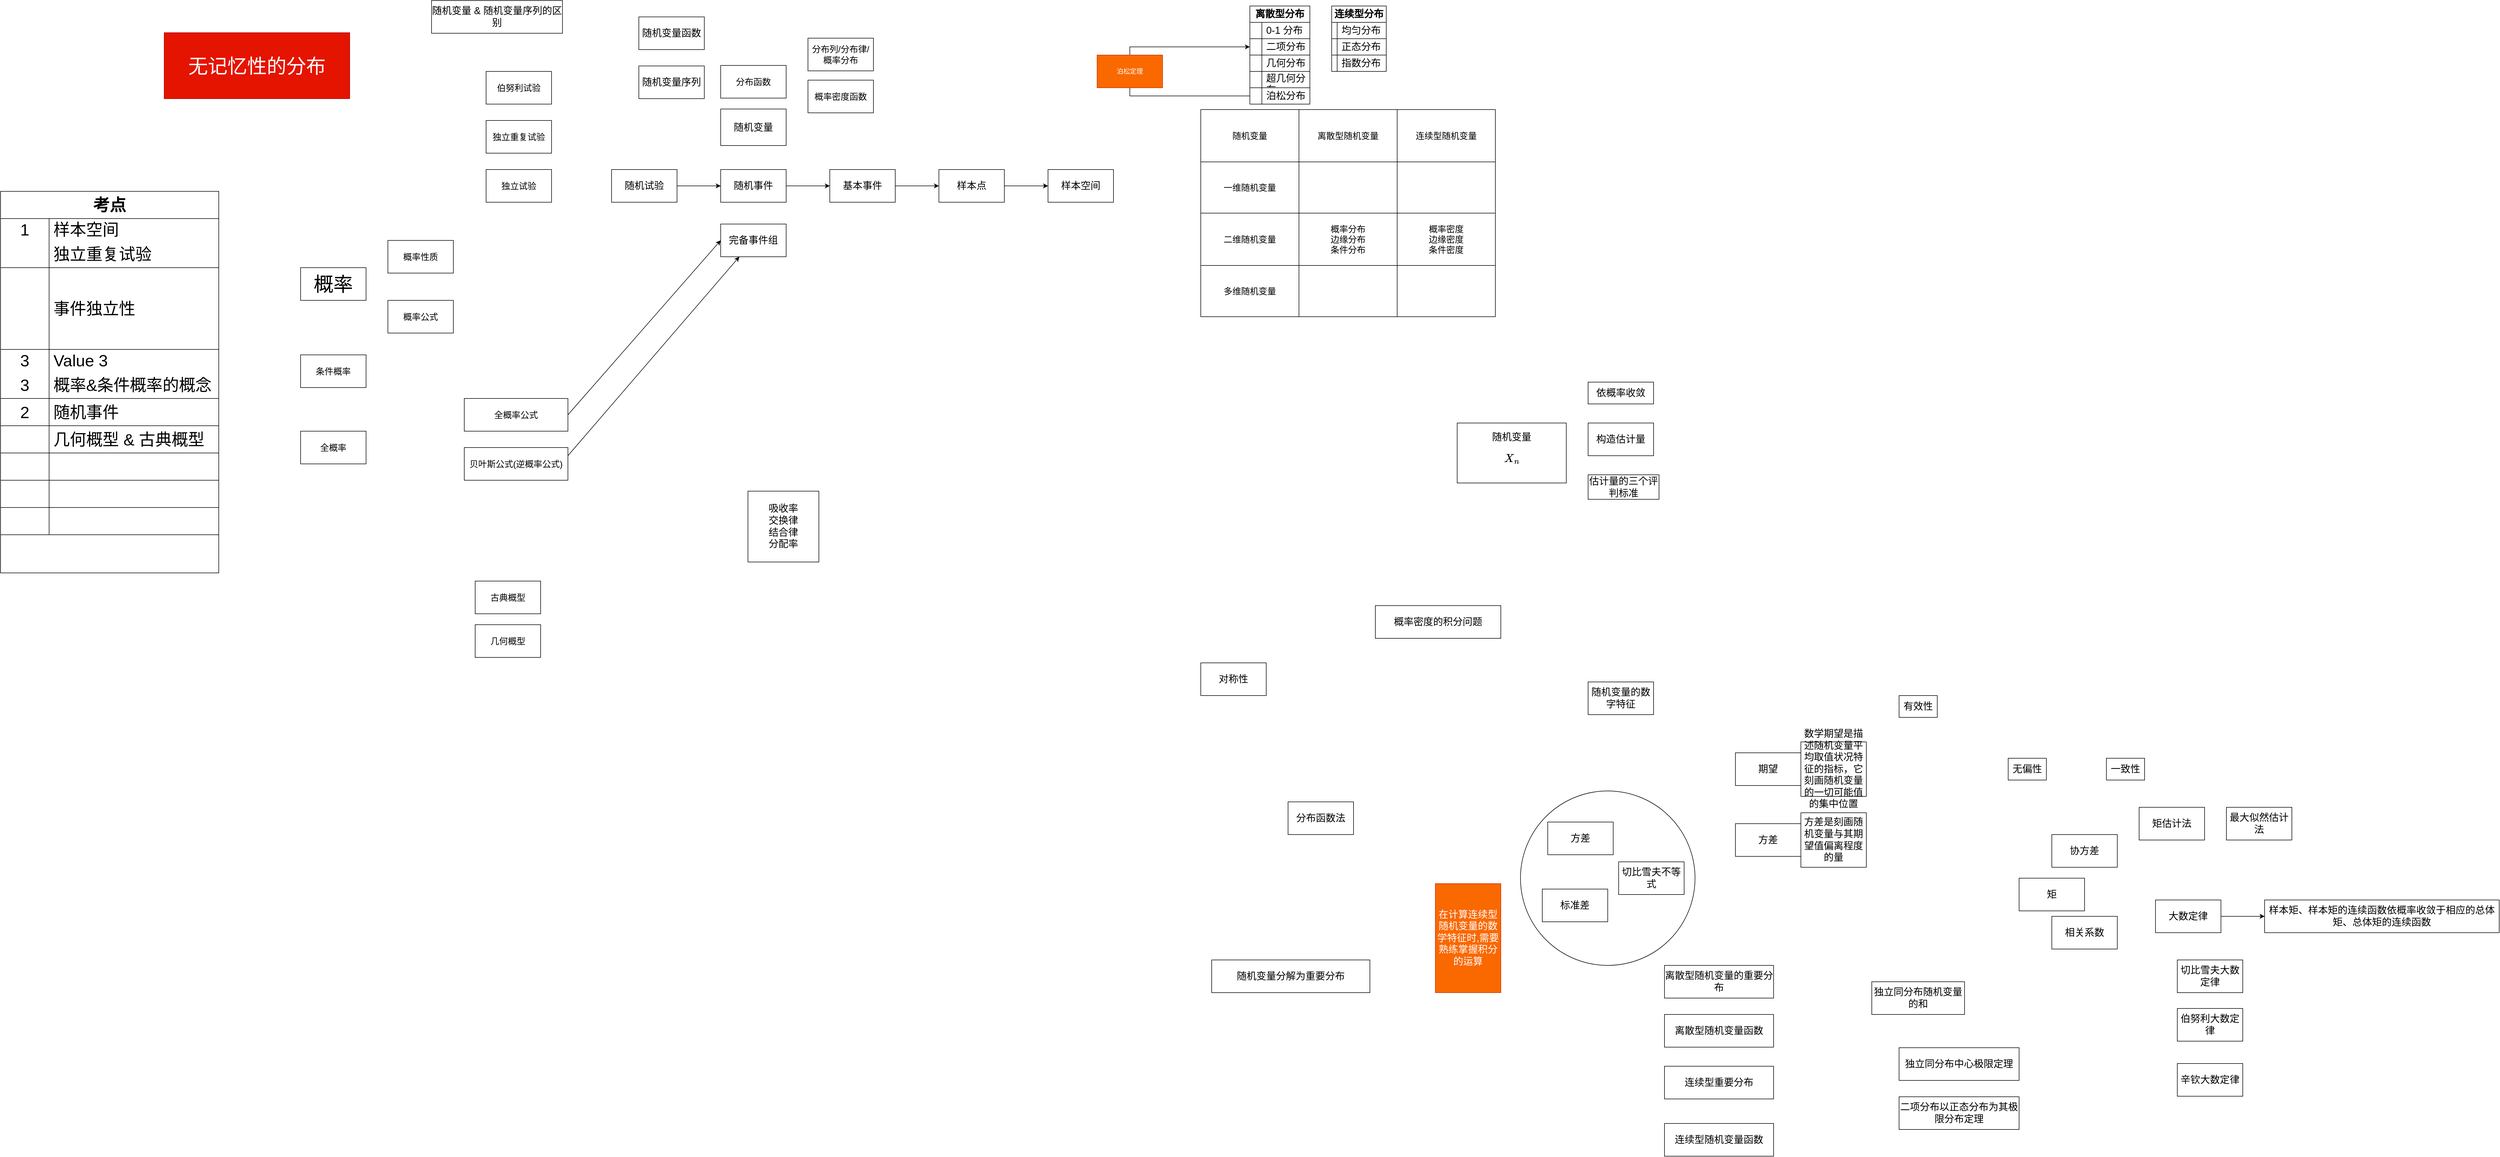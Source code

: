 <mxfile>
    <diagram id="SUwKpLQdhwAm_L0UbPS7" name="Page-1">
        <mxGraphModel dx="6358" dy="1861" grid="1" gridSize="10" guides="1" tooltips="1" connect="1" arrows="1" fold="1" page="1" pageScale="1" pageWidth="1169" pageHeight="827" math="1" shadow="0">
            <root>
                <mxCell id="0"/>
                <mxCell id="1" parent="0"/>
                <mxCell id="2" value="构造估计量" style="rounded=0;whiteSpace=wrap;html=1;fontSize=18;" parent="1" vertex="1">
                    <mxGeometry x="-780" y="95" width="120" height="60" as="geometry"/>
                </mxCell>
                <mxCell id="3" value="矩估计法" style="rounded=0;whiteSpace=wrap;html=1;fontSize=18;" parent="1" vertex="1">
                    <mxGeometry x="230" y="800" width="120" height="60" as="geometry"/>
                </mxCell>
                <mxCell id="4" value="最大似然估计法" style="rounded=0;whiteSpace=wrap;html=1;fontSize=18;" parent="1" vertex="1">
                    <mxGeometry x="390" y="800" width="120" height="60" as="geometry"/>
                </mxCell>
                <mxCell id="7" value="" style="edgeStyle=orthogonalEdgeStyle;rounded=0;orthogonalLoop=1;jettySize=auto;html=1;fontSize=18;" parent="1" source="5" target="6" edge="1">
                    <mxGeometry relative="1" as="geometry"/>
                </mxCell>
                <mxCell id="5" value="大数定律" style="rounded=0;whiteSpace=wrap;html=1;fontSize=18;" parent="1" vertex="1">
                    <mxGeometry x="260" y="970" width="120" height="60" as="geometry"/>
                </mxCell>
                <mxCell id="6" value="样本矩、样本矩的连续函数依概率收敛于相应的总体矩、总体矩的连续函数" style="whiteSpace=wrap;html=1;rounded=0;fontSize=18;" parent="1" vertex="1">
                    <mxGeometry x="460" y="970" width="430" height="60" as="geometry"/>
                </mxCell>
                <mxCell id="8" value="估计量的三个评判标准" style="rounded=0;whiteSpace=wrap;html=1;fontSize=18;" parent="1" vertex="1">
                    <mxGeometry x="-780" y="190" width="130" height="45" as="geometry"/>
                </mxCell>
                <mxCell id="10" value="无偏性" style="rounded=0;whiteSpace=wrap;html=1;fontSize=18;" parent="1" vertex="1">
                    <mxGeometry x="-10" y="710" width="70" height="40" as="geometry"/>
                </mxCell>
                <mxCell id="11" value="有效性" style="rounded=0;whiteSpace=wrap;html=1;fontSize=18;" parent="1" vertex="1">
                    <mxGeometry x="-210" y="595" width="70" height="40" as="geometry"/>
                </mxCell>
                <mxCell id="12" value="一致性" style="rounded=0;whiteSpace=wrap;html=1;fontSize=18;" parent="1" vertex="1">
                    <mxGeometry x="170" y="710" width="70" height="40" as="geometry"/>
                </mxCell>
                <mxCell id="13" value="依概率收敛" style="rounded=0;whiteSpace=wrap;html=1;fontSize=18;" parent="1" vertex="1">
                    <mxGeometry x="-780" y="20" width="120" height="40" as="geometry"/>
                </mxCell>
                <mxCell id="14" value="随机变量$$X_n$$" style="whiteSpace=wrap;html=1;rounded=0;flipH=1;fontSize=18;" parent="1" vertex="1">
                    <mxGeometry x="-1020" y="95" width="200" height="110" as="geometry"/>
                </mxCell>
                <mxCell id="16" value="切比雪夫大数定律" style="rounded=0;whiteSpace=wrap;html=1;fontSize=18;" parent="1" vertex="1">
                    <mxGeometry x="300" y="1080" width="120" height="60" as="geometry"/>
                </mxCell>
                <mxCell id="17" value="伯努利大数定律" style="rounded=0;whiteSpace=wrap;html=1;fontSize=18;" parent="1" vertex="1">
                    <mxGeometry x="300" y="1169" width="120" height="60" as="geometry"/>
                </mxCell>
                <mxCell id="18" value="辛钦大数定律" style="rounded=0;whiteSpace=wrap;html=1;fontSize=18;" parent="1" vertex="1">
                    <mxGeometry x="300" y="1270" width="120" height="60" as="geometry"/>
                </mxCell>
                <mxCell id="21" value="独立同分布随机变量的和" style="rounded=0;whiteSpace=wrap;html=1;fontSize=18;" parent="1" vertex="1">
                    <mxGeometry x="-260" y="1120" width="170" height="60" as="geometry"/>
                </mxCell>
                <mxCell id="23" value="独立同分布中心极限定理" style="rounded=0;whiteSpace=wrap;html=1;fontSize=18;" parent="1" vertex="1">
                    <mxGeometry x="-210" y="1241" width="220" height="60" as="geometry"/>
                </mxCell>
                <mxCell id="24" value="二项分布以正态分布为其极限分布定理" style="rounded=0;whiteSpace=wrap;html=1;fontSize=18;" parent="1" vertex="1">
                    <mxGeometry x="-210" y="1331" width="220" height="60" as="geometry"/>
                </mxCell>
                <mxCell id="30" value="矩" style="rounded=0;whiteSpace=wrap;html=1;fontSize=18;" parent="1" vertex="1">
                    <mxGeometry x="10" y="930" width="120" height="60" as="geometry"/>
                </mxCell>
                <mxCell id="31" value="协方差" style="rounded=0;whiteSpace=wrap;html=1;fontSize=18;" parent="1" vertex="1">
                    <mxGeometry x="70" y="850" width="120" height="60" as="geometry"/>
                </mxCell>
                <mxCell id="32" value="相关系数" style="rounded=0;whiteSpace=wrap;html=1;fontSize=18;" parent="1" vertex="1">
                    <mxGeometry x="70" y="1000" width="120" height="60" as="geometry"/>
                </mxCell>
                <mxCell id="36" value="" style="group;fontSize=18;" parent="1" vertex="1" connectable="0">
                    <mxGeometry x="-510" y="680" width="240" height="100" as="geometry"/>
                </mxCell>
                <mxCell id="27" value="期望" style="rounded=0;whiteSpace=wrap;html=1;fontSize=18;" parent="36" vertex="1">
                    <mxGeometry y="20" width="120" height="60" as="geometry"/>
                </mxCell>
                <mxCell id="34" value="数学期望是描述随机变量平均取值状况特征的指标，它刻画随机变量的一切可能值的集中位置" style="rounded=0;whiteSpace=wrap;html=1;fontSize=18;" parent="36" vertex="1">
                    <mxGeometry x="120" width="120" height="100" as="geometry"/>
                </mxCell>
                <mxCell id="43" value="" style="group;fontSize=18;" parent="1" vertex="1" connectable="0">
                    <mxGeometry x="-510" y="810" width="240" height="100" as="geometry"/>
                </mxCell>
                <mxCell id="44" value="方差" style="rounded=0;whiteSpace=wrap;html=1;fontSize=18;" parent="43" vertex="1">
                    <mxGeometry y="20" width="120" height="60" as="geometry"/>
                </mxCell>
                <mxCell id="45" value="方差是刻画随机变量与其期望值偏离程度的量" style="rounded=0;whiteSpace=wrap;html=1;fontSize=18;" parent="43" vertex="1">
                    <mxGeometry x="120" width="120" height="100" as="geometry"/>
                </mxCell>
                <mxCell id="46" value="随机变量的数字特征" style="rounded=0;whiteSpace=wrap;html=1;fontSize=18;" parent="1" vertex="1">
                    <mxGeometry x="-780" y="570" width="120" height="60" as="geometry"/>
                </mxCell>
                <mxCell id="47" value="" style="group;fontSize=18;" parent="1" vertex="1" connectable="0">
                    <mxGeometry x="-904" y="770" width="320" height="320" as="geometry"/>
                </mxCell>
                <mxCell id="37" value="" style="ellipse;whiteSpace=wrap;html=1;aspect=fixed;fontSize=18;" parent="47" vertex="1">
                    <mxGeometry width="320" height="320" as="geometry"/>
                </mxCell>
                <mxCell id="28" value="方差" style="rounded=0;whiteSpace=wrap;html=1;fontSize=18;" parent="47" vertex="1">
                    <mxGeometry x="50" y="57" width="120" height="60" as="geometry"/>
                </mxCell>
                <mxCell id="29" value="标准差" style="rounded=0;whiteSpace=wrap;html=1;fontSize=18;" parent="47" vertex="1">
                    <mxGeometry x="40" y="180" width="120" height="60" as="geometry"/>
                </mxCell>
                <mxCell id="38" value="切比雪夫不等式" style="rounded=0;whiteSpace=wrap;html=1;fontSize=18;" parent="47" vertex="1">
                    <mxGeometry x="180" y="130" width="120" height="60" as="geometry"/>
                </mxCell>
                <mxCell id="48" value="离散型随机变量的重要分布" style="rounded=0;whiteSpace=wrap;html=1;fontSize=18;" parent="1" vertex="1">
                    <mxGeometry x="-640" y="1090" width="200" height="60" as="geometry"/>
                </mxCell>
                <mxCell id="49" value="离散型随机变量函数" style="rounded=0;whiteSpace=wrap;html=1;fontSize=18;" parent="1" vertex="1">
                    <mxGeometry x="-640" y="1180" width="200" height="60" as="geometry"/>
                </mxCell>
                <mxCell id="50" value="概率密度的积分问题" style="rounded=0;whiteSpace=wrap;html=1;fontSize=18;" parent="1" vertex="1">
                    <mxGeometry x="-1170" y="430" width="230" height="60" as="geometry"/>
                </mxCell>
                <mxCell id="51" value="随机变量分解为重要分布" style="rounded=0;whiteSpace=wrap;html=1;fontSize=18;" parent="1" vertex="1">
                    <mxGeometry x="-1470" y="1080" width="290" height="60" as="geometry"/>
                </mxCell>
                <mxCell id="53" value="在计算连续型随机变量的数学特征时,需要熟练掌握积分的运算" style="rounded=0;whiteSpace=wrap;html=1;fillColor=#fa6800;strokeColor=#C73500;fontColor=#ffffff;fontSize=18;" parent="1" vertex="1">
                    <mxGeometry x="-1060" y="940" width="120" height="200" as="geometry"/>
                </mxCell>
                <mxCell id="54" value="分布函数法" style="rounded=0;whiteSpace=wrap;html=1;fontSize=18;" parent="1" vertex="1">
                    <mxGeometry x="-1330" y="790" width="120" height="60" as="geometry"/>
                </mxCell>
                <mxCell id="55" value="连续型重要分布" style="rounded=0;whiteSpace=wrap;html=1;fontSize=18;" parent="1" vertex="1">
                    <mxGeometry x="-640" y="1275" width="200" height="60" as="geometry"/>
                </mxCell>
                <mxCell id="56" value="连续型随机变量函数" style="rounded=0;whiteSpace=wrap;html=1;fontSize=18;" parent="1" vertex="1">
                    <mxGeometry x="-640" y="1380" width="200" height="60" as="geometry"/>
                </mxCell>
                <mxCell id="57" value="对称性" style="rounded=0;whiteSpace=wrap;html=1;fontSize=18;" parent="1" vertex="1">
                    <mxGeometry x="-1490" y="535" width="120" height="60" as="geometry"/>
                </mxCell>
                <mxCell id="59" value="离散型分布" style="shape=table;html=1;whiteSpace=wrap;startSize=30;container=1;collapsible=0;childLayout=tableLayout;fixedRows=1;rowLines=0;fontStyle=1;align=center;fontSize=18;" parent="1" vertex="1">
                    <mxGeometry x="-1400" y="-670" width="110" height="180" as="geometry"/>
                </mxCell>
                <mxCell id="83" value="" style="shape=partialRectangle;html=1;whiteSpace=wrap;collapsible=0;dropTarget=0;pointerEvents=0;fillColor=none;top=0;left=0;bottom=1;right=0;points=[[0,0.5],[1,0.5]];portConstraint=eastwest;fontSize=18;" parent="59" vertex="1">
                    <mxGeometry y="30" width="110" height="30" as="geometry"/>
                </mxCell>
                <mxCell id="84" value="" style="shape=partialRectangle;html=1;whiteSpace=wrap;connectable=0;fillColor=none;top=0;left=0;bottom=0;right=0;overflow=hidden;fontSize=18;" parent="83" vertex="1">
                    <mxGeometry width="22" height="30" as="geometry"/>
                </mxCell>
                <mxCell id="85" value="0-1 分布" style="shape=partialRectangle;html=1;whiteSpace=wrap;connectable=0;fillColor=none;top=0;left=0;bottom=0;right=0;align=left;spacingLeft=6;overflow=hidden;fontSize=18;" parent="83" vertex="1">
                    <mxGeometry x="22" width="88" height="30" as="geometry"/>
                </mxCell>
                <mxCell id="60" value="" style="shape=partialRectangle;html=1;whiteSpace=wrap;collapsible=0;dropTarget=0;pointerEvents=0;fillColor=none;top=0;left=0;bottom=1;right=0;points=[[0,0.5],[1,0.5]];portConstraint=eastwest;fontSize=18;" parent="59" vertex="1">
                    <mxGeometry y="60" width="110" height="30" as="geometry"/>
                </mxCell>
                <mxCell id="61" value="" style="shape=partialRectangle;html=1;whiteSpace=wrap;connectable=0;fillColor=none;top=0;left=0;bottom=0;right=0;overflow=hidden;fontSize=18;" parent="60" vertex="1">
                    <mxGeometry width="22" height="30" as="geometry"/>
                </mxCell>
                <mxCell id="62" value="二项分布" style="shape=partialRectangle;html=1;whiteSpace=wrap;connectable=0;fillColor=none;top=0;left=0;bottom=0;right=0;align=left;spacingLeft=6;overflow=hidden;fontSize=18;" parent="60" vertex="1">
                    <mxGeometry x="22" width="88" height="30" as="geometry"/>
                </mxCell>
                <mxCell id="92" value="" style="shape=partialRectangle;html=1;whiteSpace=wrap;collapsible=0;dropTarget=0;pointerEvents=0;fillColor=none;top=0;left=0;bottom=1;right=0;points=[[0,0.5],[1,0.5]];portConstraint=eastwest;fontSize=18;" parent="59" vertex="1">
                    <mxGeometry y="90" width="110" height="30" as="geometry"/>
                </mxCell>
                <mxCell id="93" value="" style="shape=partialRectangle;html=1;whiteSpace=wrap;connectable=0;fillColor=none;top=0;left=0;bottom=0;right=0;overflow=hidden;fontSize=18;" parent="92" vertex="1">
                    <mxGeometry width="22" height="30" as="geometry"/>
                </mxCell>
                <mxCell id="94" value="几何分布" style="shape=partialRectangle;html=1;whiteSpace=wrap;connectable=0;fillColor=none;top=0;left=0;bottom=0;right=0;align=left;spacingLeft=6;overflow=hidden;fontSize=18;" parent="92" vertex="1">
                    <mxGeometry x="22" width="88" height="30" as="geometry"/>
                </mxCell>
                <mxCell id="95" value="" style="shape=partialRectangle;html=1;whiteSpace=wrap;collapsible=0;dropTarget=0;pointerEvents=0;fillColor=none;top=0;left=0;bottom=1;right=0;points=[[0,0.5],[1,0.5]];portConstraint=eastwest;fontSize=18;" parent="59" vertex="1">
                    <mxGeometry y="120" width="110" height="30" as="geometry"/>
                </mxCell>
                <mxCell id="96" value="" style="shape=partialRectangle;html=1;whiteSpace=wrap;connectable=0;fillColor=none;top=0;left=0;bottom=0;right=0;overflow=hidden;fontSize=18;" parent="95" vertex="1">
                    <mxGeometry width="22" height="30" as="geometry"/>
                </mxCell>
                <mxCell id="97" value="超几何分布" style="shape=partialRectangle;html=1;whiteSpace=wrap;connectable=0;fillColor=none;top=0;left=0;bottom=0;right=0;align=left;spacingLeft=6;overflow=hidden;fontSize=18;" parent="95" vertex="1">
                    <mxGeometry x="22" width="88" height="30" as="geometry"/>
                </mxCell>
                <mxCell id="172" style="edgeStyle=orthogonalEdgeStyle;rounded=0;orthogonalLoop=1;jettySize=auto;html=1;exitX=0;exitY=0.5;exitDx=0;exitDy=0;entryX=0;entryY=0.5;entryDx=0;entryDy=0;" parent="59" source="98" target="60" edge="1">
                    <mxGeometry relative="1" as="geometry">
                        <Array as="points">
                            <mxPoint x="-220" y="165"/>
                            <mxPoint x="-220" y="75"/>
                        </Array>
                    </mxGeometry>
                </mxCell>
                <mxCell id="98" value="" style="shape=partialRectangle;html=1;whiteSpace=wrap;collapsible=0;dropTarget=0;pointerEvents=0;fillColor=none;top=0;left=0;bottom=1;right=0;points=[[0,0.5],[1,0.5]];portConstraint=eastwest;fontSize=18;" parent="59" vertex="1">
                    <mxGeometry y="150" width="110" height="30" as="geometry"/>
                </mxCell>
                <mxCell id="99" value="" style="shape=partialRectangle;html=1;whiteSpace=wrap;connectable=0;fillColor=none;top=0;left=0;bottom=0;right=0;overflow=hidden;fontSize=18;" parent="98" vertex="1">
                    <mxGeometry width="22" height="30" as="geometry"/>
                </mxCell>
                <mxCell id="100" value="泊松分布" style="shape=partialRectangle;html=1;whiteSpace=wrap;connectable=0;fillColor=none;top=0;left=0;bottom=0;right=0;align=left;spacingLeft=6;overflow=hidden;fontSize=18;" parent="98" vertex="1">
                    <mxGeometry x="22" width="88" height="30" as="geometry"/>
                </mxCell>
                <mxCell id="101" value="连续型分布" style="shape=table;html=1;whiteSpace=wrap;startSize=30;container=1;collapsible=0;childLayout=tableLayout;fixedRows=1;rowLines=0;fontStyle=1;align=center;fontSize=18;" parent="1" vertex="1">
                    <mxGeometry x="-1250" y="-670" width="100" height="120" as="geometry"/>
                </mxCell>
                <mxCell id="102" value="" style="shape=partialRectangle;html=1;whiteSpace=wrap;collapsible=0;dropTarget=0;pointerEvents=0;fillColor=none;top=0;left=0;bottom=1;right=0;points=[[0,0.5],[1,0.5]];portConstraint=eastwest;fontSize=18;" parent="101" vertex="1">
                    <mxGeometry y="30" width="100" height="30" as="geometry"/>
                </mxCell>
                <mxCell id="103" value="" style="shape=partialRectangle;html=1;whiteSpace=wrap;connectable=0;fillColor=none;top=0;left=0;bottom=0;right=0;overflow=hidden;fontSize=18;" parent="102" vertex="1">
                    <mxGeometry width="10" height="30" as="geometry"/>
                </mxCell>
                <mxCell id="104" value="均匀分布" style="shape=partialRectangle;html=1;whiteSpace=wrap;connectable=0;fillColor=none;top=0;left=0;bottom=0;right=0;align=left;spacingLeft=6;overflow=hidden;fontSize=18;" parent="102" vertex="1">
                    <mxGeometry x="10" width="90" height="30" as="geometry"/>
                </mxCell>
                <mxCell id="105" value="" style="shape=partialRectangle;html=1;whiteSpace=wrap;collapsible=0;dropTarget=0;pointerEvents=0;fillColor=none;top=0;left=0;bottom=1;right=0;points=[[0,0.5],[1,0.5]];portConstraint=eastwest;fontSize=18;" parent="101" vertex="1">
                    <mxGeometry y="60" width="100" height="30" as="geometry"/>
                </mxCell>
                <mxCell id="106" value="" style="shape=partialRectangle;html=1;whiteSpace=wrap;connectable=0;fillColor=none;top=0;left=0;bottom=0;right=0;overflow=hidden;fontSize=18;" parent="105" vertex="1">
                    <mxGeometry width="10" height="30" as="geometry"/>
                </mxCell>
                <mxCell id="107" value="正态分布" style="shape=partialRectangle;html=1;whiteSpace=wrap;connectable=0;fillColor=none;top=0;left=0;bottom=0;right=0;align=left;spacingLeft=6;overflow=hidden;fontSize=18;" parent="105" vertex="1">
                    <mxGeometry x="10" width="90" height="30" as="geometry"/>
                </mxCell>
                <mxCell id="108" value="" style="shape=partialRectangle;html=1;whiteSpace=wrap;collapsible=0;dropTarget=0;pointerEvents=0;fillColor=none;top=0;left=0;bottom=1;right=0;points=[[0,0.5],[1,0.5]];portConstraint=eastwest;fontSize=18;" parent="101" vertex="1">
                    <mxGeometry y="90" width="100" height="30" as="geometry"/>
                </mxCell>
                <mxCell id="109" value="" style="shape=partialRectangle;html=1;whiteSpace=wrap;connectable=0;fillColor=none;top=0;left=0;bottom=0;right=0;overflow=hidden;fontSize=18;" parent="108" vertex="1">
                    <mxGeometry width="10" height="30" as="geometry"/>
                </mxCell>
                <mxCell id="110" value="指数分布" style="shape=partialRectangle;html=1;whiteSpace=wrap;connectable=0;fillColor=none;top=0;left=0;bottom=0;right=0;align=left;spacingLeft=6;overflow=hidden;fontSize=18;" parent="108" vertex="1">
                    <mxGeometry x="10" width="90" height="30" as="geometry"/>
                </mxCell>
                <mxCell id="119" value="" style="edgeStyle=orthogonalEdgeStyle;rounded=0;orthogonalLoop=1;jettySize=auto;html=1;fontSize=18;" parent="1" source="117" target="118" edge="1">
                    <mxGeometry relative="1" as="geometry"/>
                </mxCell>
                <mxCell id="117" value="随机试验" style="rounded=0;whiteSpace=wrap;html=1;fontSize=18;" parent="1" vertex="1">
                    <mxGeometry x="-2570" y="-370" width="120" height="60" as="geometry"/>
                </mxCell>
                <mxCell id="121" value="" style="edgeStyle=orthogonalEdgeStyle;rounded=0;orthogonalLoop=1;jettySize=auto;html=1;fontSize=18;" parent="1" source="118" target="120" edge="1">
                    <mxGeometry relative="1" as="geometry"/>
                </mxCell>
                <mxCell id="118" value="随机事件" style="whiteSpace=wrap;html=1;rounded=0;fontSize=18;" parent="1" vertex="1">
                    <mxGeometry x="-2370" y="-370" width="120" height="60" as="geometry"/>
                </mxCell>
                <mxCell id="123" value="" style="edgeStyle=orthogonalEdgeStyle;rounded=0;orthogonalLoop=1;jettySize=auto;html=1;fontSize=18;" parent="1" source="120" target="122" edge="1">
                    <mxGeometry relative="1" as="geometry"/>
                </mxCell>
                <mxCell id="120" value="基本事件" style="whiteSpace=wrap;html=1;rounded=0;fontSize=18;" parent="1" vertex="1">
                    <mxGeometry x="-2170" y="-370" width="120" height="60" as="geometry"/>
                </mxCell>
                <mxCell id="125" value="" style="edgeStyle=orthogonalEdgeStyle;rounded=0;orthogonalLoop=1;jettySize=auto;html=1;fontSize=18;" parent="1" source="122" target="124" edge="1">
                    <mxGeometry relative="1" as="geometry"/>
                </mxCell>
                <mxCell id="122" value="样本点" style="whiteSpace=wrap;html=1;rounded=0;fontSize=18;" parent="1" vertex="1">
                    <mxGeometry x="-1970" y="-370" width="120" height="60" as="geometry"/>
                </mxCell>
                <mxCell id="124" value="样本空间" style="whiteSpace=wrap;html=1;rounded=0;fontSize=18;" parent="1" vertex="1">
                    <mxGeometry x="-1770" y="-370" width="120" height="60" as="geometry"/>
                </mxCell>
                <mxCell id="126" value="完备事件组" style="rounded=0;whiteSpace=wrap;html=1;fontSize=18;" parent="1" vertex="1">
                    <mxGeometry x="-2370" y="-270" width="120" height="60" as="geometry"/>
                </mxCell>
                <mxCell id="127" value="吸收率&lt;br style=&quot;font-size: 18px;&quot;&gt;交换律&lt;br style=&quot;font-size: 18px;&quot;&gt;结合律&lt;br style=&quot;font-size: 18px;&quot;&gt;分配率" style="rounded=0;whiteSpace=wrap;html=1;fontSize=18;" parent="1" vertex="1">
                    <mxGeometry x="-2320" y="220" width="130" height="130" as="geometry"/>
                </mxCell>
                <mxCell id="128" value="概率" style="rounded=0;whiteSpace=wrap;html=1;fontSize=36;" parent="1" vertex="1">
                    <mxGeometry x="-3140" y="-190" width="120" height="60" as="geometry"/>
                </mxCell>
                <mxCell id="129" value="古典概型" style="rounded=0;whiteSpace=wrap;html=1;fontSize=16;" parent="1" vertex="1">
                    <mxGeometry x="-2820" y="385" width="120" height="60" as="geometry"/>
                </mxCell>
                <mxCell id="130" value="几何概型" style="rounded=0;whiteSpace=wrap;html=1;fontSize=16;" parent="1" vertex="1">
                    <mxGeometry x="-2820" y="465" width="120" height="60" as="geometry"/>
                </mxCell>
                <mxCell id="131" value="概率性质" style="rounded=0;whiteSpace=wrap;html=1;fontSize=16;" parent="1" vertex="1">
                    <mxGeometry x="-2980" y="-240" width="120" height="60" as="geometry"/>
                </mxCell>
                <mxCell id="132" value="概率公式" style="rounded=0;whiteSpace=wrap;html=1;fontSize=16;" parent="1" vertex="1">
                    <mxGeometry x="-2980" y="-130" width="120" height="60" as="geometry"/>
                </mxCell>
                <mxCell id="133" value="条件概率" style="rounded=0;whiteSpace=wrap;html=1;fontSize=16;" parent="1" vertex="1">
                    <mxGeometry x="-3140" y="-30" width="120" height="60" as="geometry"/>
                </mxCell>
                <mxCell id="134" value="全概率" style="rounded=0;whiteSpace=wrap;html=1;fontSize=16;" parent="1" vertex="1">
                    <mxGeometry x="-3140" y="110" width="120" height="60" as="geometry"/>
                </mxCell>
                <mxCell id="137" style="rounded=0;orthogonalLoop=1;jettySize=auto;html=1;entryX=0;entryY=0.5;entryDx=0;entryDy=0;exitX=1;exitY=0.5;exitDx=0;exitDy=0;" parent="1" source="135" target="126" edge="1">
                    <mxGeometry relative="1" as="geometry"/>
                </mxCell>
                <mxCell id="135" value="全概率公式" style="rounded=0;whiteSpace=wrap;html=1;fontSize=16;" parent="1" vertex="1">
                    <mxGeometry x="-2840" y="50" width="190" height="60" as="geometry"/>
                </mxCell>
                <mxCell id="138" style="edgeStyle=none;rounded=0;orthogonalLoop=1;jettySize=auto;html=1;exitX=1;exitY=0.25;exitDx=0;exitDy=0;" parent="1" source="136" target="126" edge="1">
                    <mxGeometry relative="1" as="geometry"/>
                </mxCell>
                <mxCell id="136" value="贝叶斯公式(逆概率公式)" style="rounded=0;whiteSpace=wrap;html=1;fontSize=16;" parent="1" vertex="1">
                    <mxGeometry x="-2840" y="140" width="190" height="60" as="geometry"/>
                </mxCell>
                <mxCell id="139" value="独立试验" style="rounded=0;whiteSpace=wrap;html=1;fontSize=16;" parent="1" vertex="1">
                    <mxGeometry x="-2800" y="-370" width="120" height="60" as="geometry"/>
                </mxCell>
                <mxCell id="140" value="独立重复试验" style="rounded=0;whiteSpace=wrap;html=1;fontSize=16;" parent="1" vertex="1">
                    <mxGeometry x="-2800" y="-460" width="120" height="60" as="geometry"/>
                </mxCell>
                <mxCell id="141" value="伯努利试验" style="rounded=0;whiteSpace=wrap;html=1;fontSize=16;" parent="1" vertex="1">
                    <mxGeometry x="-2800" y="-550" width="120" height="60" as="geometry"/>
                </mxCell>
                <mxCell id="142" value="随机变量序列" style="rounded=0;whiteSpace=wrap;html=1;fontSize=18;" parent="1" vertex="1">
                    <mxGeometry x="-2520" y="-560" width="120" height="60" as="geometry"/>
                </mxCell>
                <mxCell id="143" value="随机变量 &amp;amp; 随机变量序列的区别" style="rounded=0;whiteSpace=wrap;html=1;fontSize=18;" parent="1" vertex="1">
                    <mxGeometry x="-2900" y="-680" width="240" height="60" as="geometry"/>
                </mxCell>
                <mxCell id="144" value="随机变量" style="rounded=0;whiteSpace=wrap;html=1;fontSize=18;" parent="1" vertex="1">
                    <mxGeometry x="-2370" y="-481" width="120" height="67" as="geometry"/>
                </mxCell>
                <mxCell id="145" value="随机变量函数" style="rounded=0;whiteSpace=wrap;html=1;fontSize=18;" parent="1" vertex="1">
                    <mxGeometry x="-2520" y="-650" width="120" height="60" as="geometry"/>
                </mxCell>
                <mxCell id="147" value="分布函数" style="rounded=0;whiteSpace=wrap;html=1;fontSize=16;" parent="1" vertex="1">
                    <mxGeometry x="-2370" y="-561" width="120" height="60" as="geometry"/>
                </mxCell>
                <mxCell id="148" value="分布列/分布律/概率分布" style="rounded=0;whiteSpace=wrap;html=1;fontSize=16;" parent="1" vertex="1">
                    <mxGeometry x="-2210" y="-611" width="120" height="60" as="geometry"/>
                </mxCell>
                <mxCell id="154" value="概率密度函数" style="rounded=0;whiteSpace=wrap;html=1;fontSize=16;" parent="1" vertex="1">
                    <mxGeometry x="-2210" y="-534" width="120" height="60" as="geometry"/>
                </mxCell>
                <mxCell id="155" value="" style="shape=table;html=1;whiteSpace=wrap;startSize=0;container=1;collapsible=0;childLayout=tableLayout;fontSize=16;" parent="1" vertex="1">
                    <mxGeometry x="-1490" y="-480" width="540" height="380" as="geometry"/>
                </mxCell>
                <mxCell id="156" value="" style="shape=partialRectangle;html=1;whiteSpace=wrap;collapsible=0;dropTarget=0;pointerEvents=0;fillColor=none;top=0;left=0;bottom=0;right=0;points=[[0,0.5],[1,0.5]];portConstraint=eastwest;fontSize=16;" parent="155" vertex="1">
                    <mxGeometry width="540" height="96" as="geometry"/>
                </mxCell>
                <mxCell id="157" value="随机变量" style="shape=partialRectangle;html=1;whiteSpace=wrap;connectable=0;fillColor=none;top=0;left=0;bottom=0;right=0;overflow=hidden;fontSize=16;" parent="156" vertex="1">
                    <mxGeometry width="180" height="96" as="geometry"/>
                </mxCell>
                <mxCell id="158" value="离散型随机变量" style="shape=partialRectangle;html=1;whiteSpace=wrap;connectable=0;fillColor=none;top=0;left=0;bottom=0;right=0;overflow=hidden;fontSize=16;" parent="156" vertex="1">
                    <mxGeometry x="180" width="180" height="96" as="geometry"/>
                </mxCell>
                <mxCell id="159" value="连续型随机变量" style="shape=partialRectangle;html=1;whiteSpace=wrap;connectable=0;fillColor=none;top=0;left=0;bottom=0;right=0;overflow=hidden;fontSize=16;" parent="156" vertex="1">
                    <mxGeometry x="360" width="180" height="96" as="geometry"/>
                </mxCell>
                <mxCell id="160" value="" style="shape=partialRectangle;html=1;whiteSpace=wrap;collapsible=0;dropTarget=0;pointerEvents=0;fillColor=none;top=0;left=0;bottom=0;right=0;points=[[0,0.5],[1,0.5]];portConstraint=eastwest;fontSize=16;" parent="155" vertex="1">
                    <mxGeometry y="96" width="540" height="94" as="geometry"/>
                </mxCell>
                <mxCell id="161" value="一维随机变量" style="shape=partialRectangle;html=1;whiteSpace=wrap;connectable=0;fillColor=none;top=0;left=0;bottom=0;right=0;overflow=hidden;fontSize=16;" parent="160" vertex="1">
                    <mxGeometry width="180" height="94" as="geometry"/>
                </mxCell>
                <mxCell id="162" value="" style="shape=partialRectangle;html=1;whiteSpace=wrap;connectable=0;fillColor=none;top=0;left=0;bottom=0;right=0;overflow=hidden;fontSize=16;" parent="160" vertex="1">
                    <mxGeometry x="180" width="180" height="94" as="geometry"/>
                </mxCell>
                <mxCell id="163" value="" style="shape=partialRectangle;html=1;whiteSpace=wrap;connectable=0;fillColor=none;top=0;left=0;bottom=0;right=0;overflow=hidden;fontSize=16;" parent="160" vertex="1">
                    <mxGeometry x="360" width="180" height="94" as="geometry"/>
                </mxCell>
                <mxCell id="164" value="" style="shape=partialRectangle;html=1;whiteSpace=wrap;collapsible=0;dropTarget=0;pointerEvents=0;fillColor=none;top=0;left=0;bottom=0;right=0;points=[[0,0.5],[1,0.5]];portConstraint=eastwest;fontSize=16;" parent="155" vertex="1">
                    <mxGeometry y="190" width="540" height="96" as="geometry"/>
                </mxCell>
                <mxCell id="165" value="二维随机变量" style="shape=partialRectangle;html=1;whiteSpace=wrap;connectable=0;fillColor=none;top=0;left=0;bottom=0;right=0;overflow=hidden;fontSize=16;" parent="164" vertex="1">
                    <mxGeometry width="180" height="96" as="geometry"/>
                </mxCell>
                <mxCell id="166" value="概率分布&lt;br&gt;边缘分布&lt;br&gt;条件分布" style="shape=partialRectangle;html=1;whiteSpace=wrap;connectable=0;fillColor=none;top=0;left=0;bottom=0;right=0;overflow=hidden;fontSize=16;" parent="164" vertex="1">
                    <mxGeometry x="180" width="180" height="96" as="geometry"/>
                </mxCell>
                <mxCell id="167" value="概率密度&lt;br&gt;边缘密度&lt;br&gt;条件密度" style="shape=partialRectangle;html=1;whiteSpace=wrap;connectable=0;fillColor=none;top=0;left=0;bottom=0;right=0;overflow=hidden;fontSize=16;" parent="164" vertex="1">
                    <mxGeometry x="360" width="180" height="96" as="geometry"/>
                </mxCell>
                <mxCell id="168" value="" style="shape=partialRectangle;html=1;whiteSpace=wrap;collapsible=0;dropTarget=0;pointerEvents=0;fillColor=none;top=0;left=0;bottom=0;right=0;points=[[0,0.5],[1,0.5]];portConstraint=eastwest;fontSize=16;" parent="155" vertex="1">
                    <mxGeometry y="286" width="540" height="94" as="geometry"/>
                </mxCell>
                <mxCell id="169" value="多维随机变量" style="shape=partialRectangle;html=1;whiteSpace=wrap;connectable=0;fillColor=none;top=0;left=0;bottom=0;right=0;overflow=hidden;fontSize=16;" parent="168" vertex="1">
                    <mxGeometry width="180" height="94" as="geometry"/>
                </mxCell>
                <mxCell id="170" value="" style="shape=partialRectangle;html=1;whiteSpace=wrap;connectable=0;fillColor=none;top=0;left=0;bottom=0;right=0;overflow=hidden;fontSize=16;" parent="168" vertex="1">
                    <mxGeometry x="180" width="180" height="94" as="geometry"/>
                </mxCell>
                <mxCell id="171" value="" style="shape=partialRectangle;html=1;whiteSpace=wrap;connectable=0;fillColor=none;top=0;left=0;bottom=0;right=0;overflow=hidden;fontSize=16;" parent="168" vertex="1">
                    <mxGeometry x="360" width="180" height="94" as="geometry"/>
                </mxCell>
                <mxCell id="173" value="泊松定理" style="rounded=0;whiteSpace=wrap;html=1;fillColor=#fa6800;strokeColor=#C73500;fontColor=#ffffff;" parent="1" vertex="1">
                    <mxGeometry x="-1680" y="-580" width="120" height="60" as="geometry"/>
                </mxCell>
                <mxCell id="174" value="考点" style="shape=table;html=1;whiteSpace=wrap;startSize=50;container=1;collapsible=0;childLayout=tableLayout;fixedRows=1;rowLines=0;fontStyle=1;align=center;fontSize=30;direction=west;flipH=0;flipV=1;" parent="1" vertex="1">
                    <mxGeometry x="-3690" y="-330" width="400" height="700" as="geometry"/>
                </mxCell>
                <mxCell id="178" value="" style="shape=partialRectangle;html=1;whiteSpace=wrap;collapsible=0;dropTarget=0;pointerEvents=0;fillColor=none;top=0;left=0;bottom=0;right=0;points=[[0,0.5],[1,0.5]];portConstraint=eastwest;fontSize=30;" parent="174" vertex="1">
                    <mxGeometry y="50" width="400" height="40" as="geometry"/>
                </mxCell>
                <mxCell id="179" value="1" style="shape=partialRectangle;html=1;whiteSpace=wrap;connectable=0;fillColor=none;top=0;left=0;bottom=0;right=0;overflow=hidden;fontSize=30;" parent="178" vertex="1">
                    <mxGeometry width="89" height="40" as="geometry"/>
                </mxCell>
                <mxCell id="180" value="样本空间" style="shape=partialRectangle;html=1;whiteSpace=wrap;connectable=0;fillColor=none;top=0;left=0;bottom=0;right=0;align=left;spacingLeft=6;overflow=hidden;fontSize=30;" parent="178" vertex="1">
                    <mxGeometry x="89" width="311" height="40" as="geometry"/>
                </mxCell>
                <mxCell id="205" style="shape=partialRectangle;html=1;whiteSpace=wrap;collapsible=0;dropTarget=0;pointerEvents=0;fillColor=none;top=0;left=0;bottom=1;right=0;points=[[0,0.5],[1,0.5]];portConstraint=eastwest;fontSize=30;" parent="174" vertex="1">
                    <mxGeometry y="90" width="400" height="50" as="geometry"/>
                </mxCell>
                <mxCell id="206" style="shape=partialRectangle;html=1;whiteSpace=wrap;connectable=0;fillColor=none;top=0;left=0;bottom=0;right=0;overflow=hidden;fontSize=30;" parent="205" vertex="1">
                    <mxGeometry width="89" height="50" as="geometry"/>
                </mxCell>
                <mxCell id="207" value="独立重复试验" style="shape=partialRectangle;html=1;whiteSpace=wrap;connectable=0;fillColor=none;top=0;left=0;bottom=0;right=0;align=left;spacingLeft=6;overflow=hidden;fontSize=30;" parent="205" vertex="1">
                    <mxGeometry x="89" width="311" height="50" as="geometry"/>
                </mxCell>
                <mxCell id="208" style="shape=partialRectangle;html=1;whiteSpace=wrap;collapsible=0;dropTarget=0;pointerEvents=0;fillColor=none;top=0;left=0;bottom=1;right=0;points=[[0,0.5],[1,0.5]];portConstraint=eastwest;fontSize=30;" parent="174" vertex="1">
                    <mxGeometry y="140" width="400" height="150" as="geometry"/>
                </mxCell>
                <mxCell id="209" style="shape=partialRectangle;html=1;whiteSpace=wrap;connectable=0;fillColor=none;top=0;left=0;bottom=0;right=0;overflow=hidden;fontSize=30;" parent="208" vertex="1">
                    <mxGeometry width="89" height="150" as="geometry"/>
                </mxCell>
                <mxCell id="210" value="事件独立性" style="shape=partialRectangle;html=1;whiteSpace=wrap;connectable=0;fillColor=none;top=0;left=0;bottom=0;right=0;align=left;spacingLeft=6;overflow=hidden;fontSize=30;flipH=0;flipV=1;direction=north;" parent="208" vertex="1">
                    <mxGeometry x="89" width="311" height="150" as="geometry"/>
                </mxCell>
                <mxCell id="181" value="" style="shape=partialRectangle;html=1;whiteSpace=wrap;collapsible=0;dropTarget=0;pointerEvents=0;fillColor=none;top=0;left=0;bottom=0;right=0;points=[[0,0.5],[1,0.5]];portConstraint=eastwest;fontSize=30;" parent="174" vertex="1">
                    <mxGeometry y="290" width="400" height="40" as="geometry"/>
                </mxCell>
                <mxCell id="182" value="3" style="shape=partialRectangle;html=1;whiteSpace=wrap;connectable=0;fillColor=none;top=0;left=0;bottom=0;right=0;overflow=hidden;fontSize=30;" parent="181" vertex="1">
                    <mxGeometry width="89" height="40" as="geometry"/>
                </mxCell>
                <mxCell id="183" value="Value 3" style="shape=partialRectangle;html=1;whiteSpace=wrap;connectable=0;fillColor=none;top=0;left=0;bottom=0;right=0;align=left;spacingLeft=6;overflow=hidden;fontSize=30;" parent="181" vertex="1">
                    <mxGeometry x="89" width="311" height="40" as="geometry"/>
                </mxCell>
                <mxCell id="220" value="" style="shape=partialRectangle;html=1;whiteSpace=wrap;collapsible=0;dropTarget=0;pointerEvents=0;fillColor=none;top=0;left=0;bottom=1;right=0;points=[[0,0.5],[1,0.5]];portConstraint=eastwest;fontSize=30;" parent="174" vertex="1">
                    <mxGeometry y="330" width="400" height="50" as="geometry"/>
                </mxCell>
                <mxCell id="221" value="3" style="shape=partialRectangle;html=1;whiteSpace=wrap;connectable=0;fillColor=none;top=0;left=0;bottom=0;right=0;overflow=hidden;fontSize=30;" parent="220" vertex="1">
                    <mxGeometry width="89" height="50" as="geometry"/>
                </mxCell>
                <mxCell id="222" value="概率&amp;amp;条件概率的概念" style="shape=partialRectangle;html=1;whiteSpace=wrap;connectable=0;fillColor=none;top=0;left=0;bottom=0;right=0;align=left;spacingLeft=6;overflow=hidden;fontSize=30;" parent="220" vertex="1">
                    <mxGeometry x="89" width="311" height="50" as="geometry"/>
                </mxCell>
                <mxCell id="175" value="" style="shape=partialRectangle;html=1;whiteSpace=wrap;collapsible=0;dropTarget=0;pointerEvents=0;fillColor=none;top=0;left=0;bottom=1;right=0;points=[[0,0.5],[1,0.5]];portConstraint=eastwest;fontSize=30;" parent="174" vertex="1">
                    <mxGeometry y="380" width="400" height="50" as="geometry"/>
                </mxCell>
                <mxCell id="176" value="2" style="shape=partialRectangle;html=1;whiteSpace=wrap;connectable=0;fillColor=none;top=0;left=0;bottom=0;right=0;overflow=hidden;fontSize=30;" parent="175" vertex="1">
                    <mxGeometry width="89" height="50" as="geometry"/>
                </mxCell>
                <mxCell id="177" value="随机事件" style="shape=partialRectangle;html=1;whiteSpace=wrap;connectable=0;fillColor=none;top=0;left=0;bottom=0;right=0;align=left;spacingLeft=6;overflow=hidden;fontSize=30;" parent="175" vertex="1">
                    <mxGeometry x="89" width="311" height="50" as="geometry"/>
                </mxCell>
                <mxCell id="202" style="shape=partialRectangle;html=1;whiteSpace=wrap;collapsible=0;dropTarget=0;pointerEvents=0;fillColor=none;top=0;left=0;bottom=1;right=0;points=[[0,0.5],[1,0.5]];portConstraint=eastwest;fontSize=30;" parent="174" vertex="1">
                    <mxGeometry y="430" width="400" height="50" as="geometry"/>
                </mxCell>
                <mxCell id="203" style="shape=partialRectangle;html=1;whiteSpace=wrap;connectable=0;fillColor=none;top=0;left=0;bottom=0;right=0;overflow=hidden;fontSize=30;" parent="202" vertex="1">
                    <mxGeometry width="89" height="50" as="geometry"/>
                </mxCell>
                <mxCell id="204" value="几何概型 &amp;amp; 古典概型" style="shape=partialRectangle;html=1;whiteSpace=wrap;connectable=0;fillColor=none;top=0;left=0;bottom=0;right=0;align=left;spacingLeft=6;overflow=hidden;fontSize=30;" parent="202" vertex="1">
                    <mxGeometry x="89" width="311" height="50" as="geometry"/>
                </mxCell>
                <mxCell id="199" style="shape=partialRectangle;html=1;whiteSpace=wrap;collapsible=0;dropTarget=0;pointerEvents=0;fillColor=none;top=0;left=0;bottom=1;right=0;points=[[0,0.5],[1,0.5]];portConstraint=eastwest;fontSize=30;" parent="174" vertex="1">
                    <mxGeometry y="480" width="400" height="50" as="geometry"/>
                </mxCell>
                <mxCell id="200" style="shape=partialRectangle;html=1;whiteSpace=wrap;connectable=0;fillColor=none;top=0;left=0;bottom=0;right=0;overflow=hidden;fontSize=30;" parent="199" vertex="1">
                    <mxGeometry width="89" height="50" as="geometry"/>
                </mxCell>
                <mxCell id="201" style="shape=partialRectangle;html=1;whiteSpace=wrap;connectable=0;fillColor=none;top=0;left=0;bottom=0;right=0;align=left;spacingLeft=6;overflow=hidden;fontSize=30;" parent="199" vertex="1">
                    <mxGeometry x="89" width="311" height="50" as="geometry"/>
                </mxCell>
                <mxCell id="196" style="shape=partialRectangle;html=1;whiteSpace=wrap;collapsible=0;dropTarget=0;pointerEvents=0;fillColor=none;top=0;left=0;bottom=1;right=0;points=[[0,0.5],[1,0.5]];portConstraint=eastwest;fontSize=30;" parent="174" vertex="1">
                    <mxGeometry y="530" width="400" height="50" as="geometry"/>
                </mxCell>
                <mxCell id="197" style="shape=partialRectangle;html=1;whiteSpace=wrap;connectable=0;fillColor=none;top=0;left=0;bottom=0;right=0;overflow=hidden;fontSize=30;" parent="196" vertex="1">
                    <mxGeometry width="89" height="50" as="geometry"/>
                </mxCell>
                <mxCell id="198" style="shape=partialRectangle;html=1;whiteSpace=wrap;connectable=0;fillColor=none;top=0;left=0;bottom=0;right=0;align=left;spacingLeft=6;overflow=hidden;fontSize=30;" parent="196" vertex="1">
                    <mxGeometry x="89" width="311" height="50" as="geometry"/>
                </mxCell>
                <mxCell id="193" style="shape=partialRectangle;html=1;whiteSpace=wrap;collapsible=0;dropTarget=0;pointerEvents=0;fillColor=none;top=0;left=0;bottom=1;right=0;points=[[0,0.5],[1,0.5]];portConstraint=eastwest;fontSize=30;" parent="174" vertex="1">
                    <mxGeometry y="580" width="400" height="50" as="geometry"/>
                </mxCell>
                <mxCell id="194" style="shape=partialRectangle;html=1;whiteSpace=wrap;connectable=0;fillColor=none;top=0;left=0;bottom=0;right=0;overflow=hidden;fontSize=30;" parent="193" vertex="1">
                    <mxGeometry width="89" height="50" as="geometry"/>
                </mxCell>
                <mxCell id="195" style="shape=partialRectangle;html=1;whiteSpace=wrap;connectable=0;fillColor=none;top=0;left=0;bottom=0;right=0;align=left;spacingLeft=6;overflow=hidden;fontSize=30;" parent="193" vertex="1">
                    <mxGeometry x="89" width="311" height="50" as="geometry"/>
                </mxCell>
                <mxCell id="223" value="无记忆性的分布" style="rounded=0;whiteSpace=wrap;html=1;fontSize=36;fillColor=#e51400;strokeColor=#B20000;fontColor=#ffffff;" vertex="1" parent="1">
                    <mxGeometry x="-3390" y="-621" width="340" height="121" as="geometry"/>
                </mxCell>
            </root>
        </mxGraphModel>
    </diagram>
</mxfile>